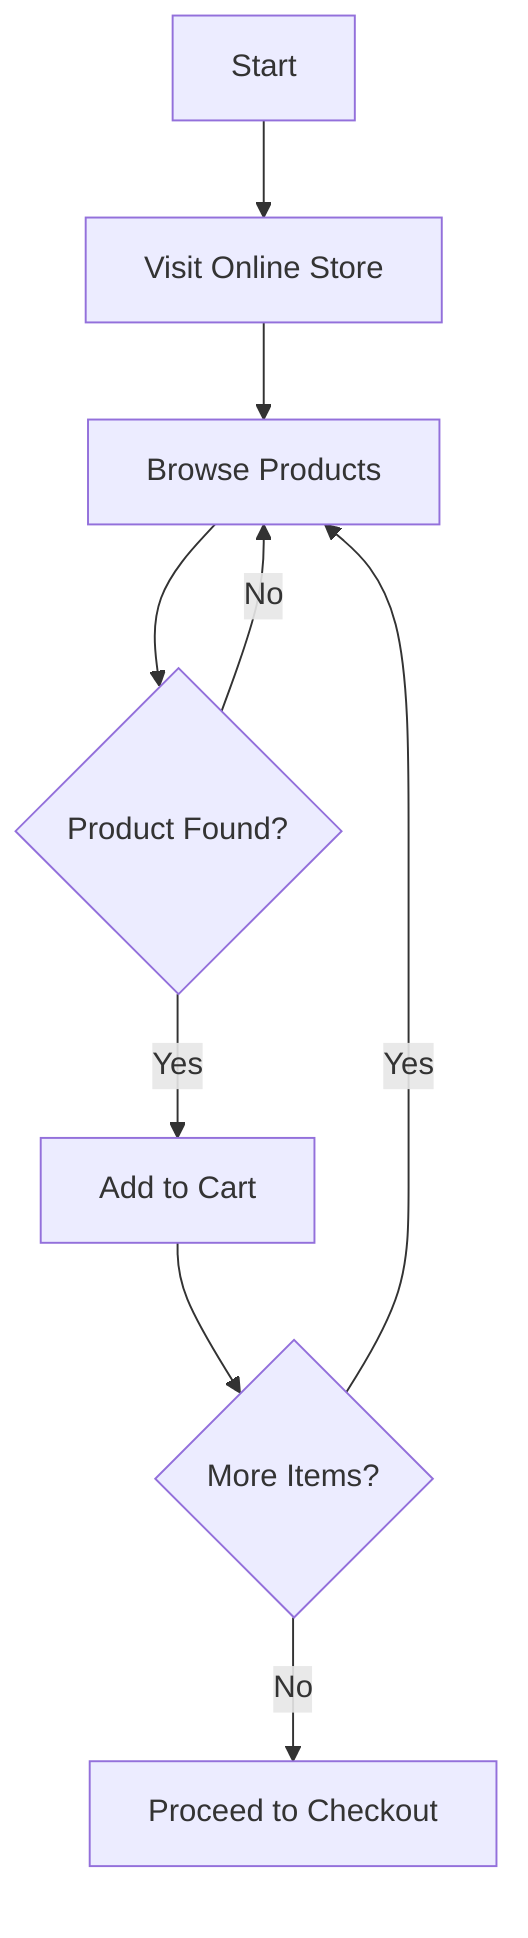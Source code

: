 graph TD;
    A[Start] --> B[Visit Online Store];
    B --> C[Browse Products];
    C --> D{Product Found?};
    D -->|Yes| E[Add to Cart];
    D -->|No| C;
    E --> F{More Items?};
    F -->|Yes| C;
    F -->|No| G[Proceed to Checkout];